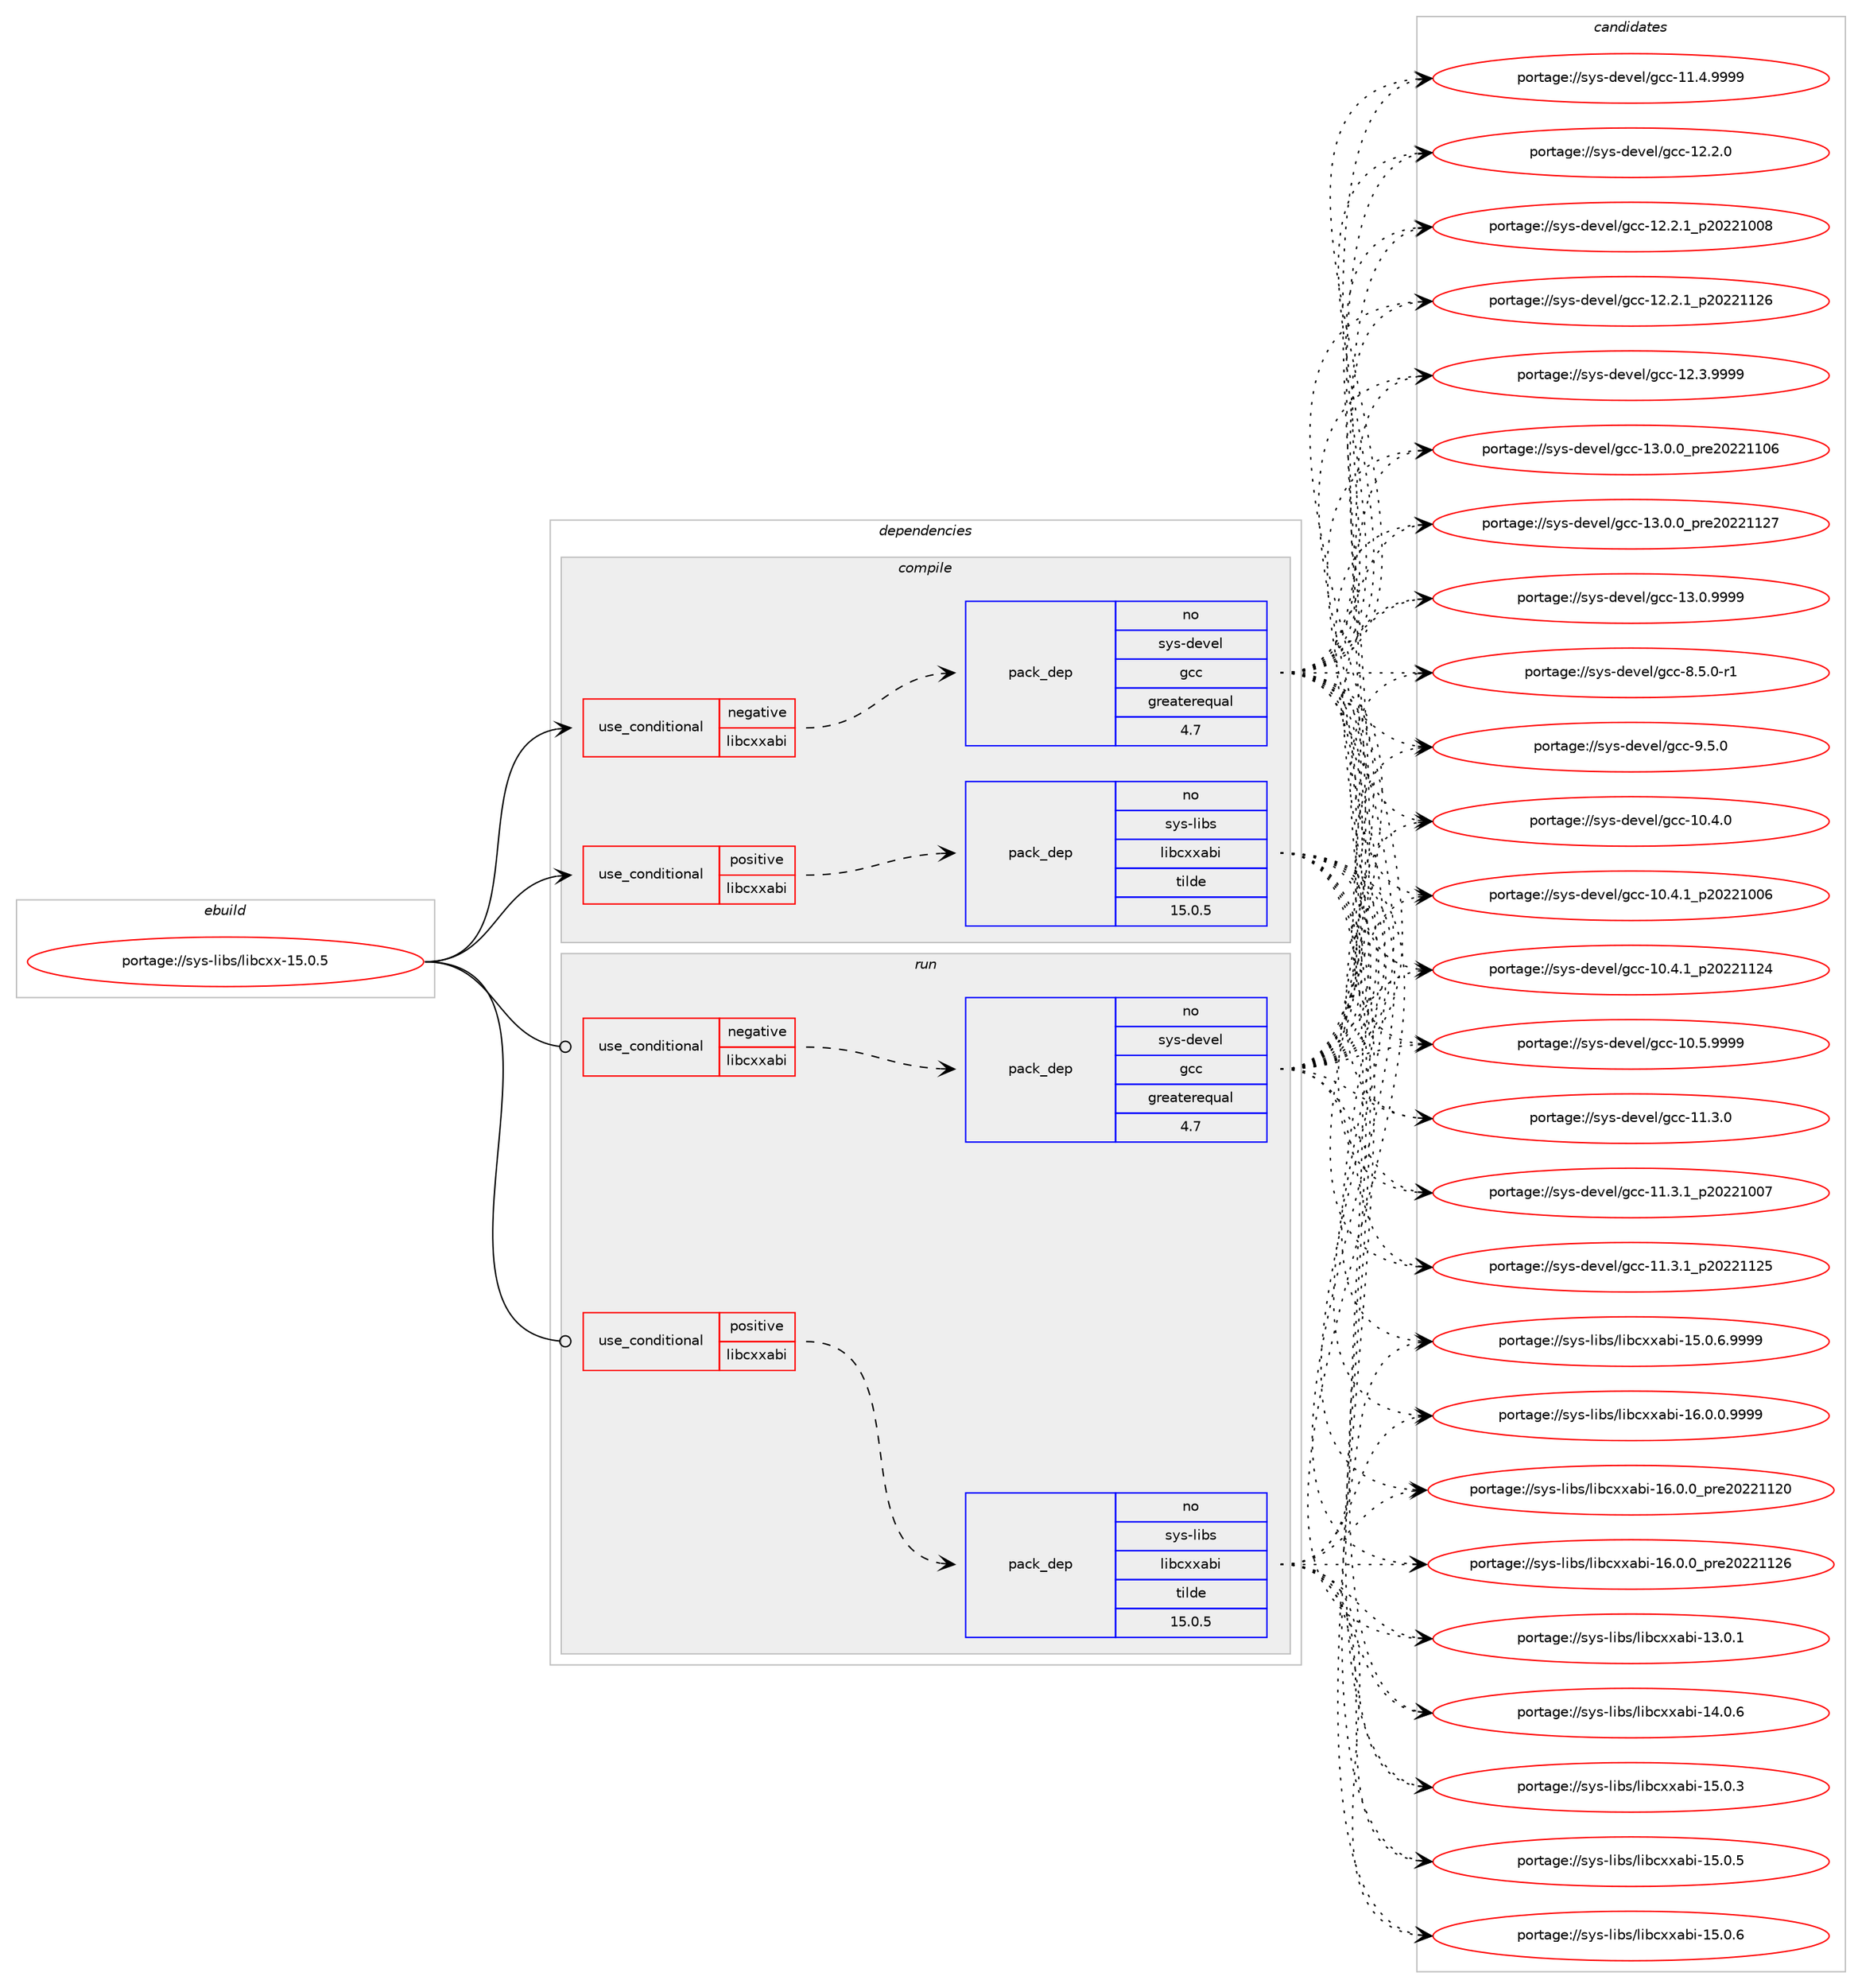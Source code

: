 digraph prolog {

# *************
# Graph options
# *************

newrank=true;
concentrate=true;
compound=true;
graph [rankdir=LR,fontname=Helvetica,fontsize=10,ranksep=1.5];#, ranksep=2.5, nodesep=0.2];
edge  [arrowhead=vee];
node  [fontname=Helvetica,fontsize=10];

# **********
# The ebuild
# **********

subgraph cluster_leftcol {
color=gray;
label=<<i>ebuild</i>>;
id [label="portage://sys-libs/libcxx-15.0.5", color=red, width=4, href="../sys-libs/libcxx-15.0.5.svg"];
}

# ****************
# The dependencies
# ****************

subgraph cluster_midcol {
color=gray;
label=<<i>dependencies</i>>;
subgraph cluster_compile {
fillcolor="#eeeeee";
style=filled;
label=<<i>compile</i>>;
subgraph cond1407 {
dependency2958 [label=<<TABLE BORDER="0" CELLBORDER="1" CELLSPACING="0" CELLPADDING="4"><TR><TD ROWSPAN="3" CELLPADDING="10">use_conditional</TD></TR><TR><TD>negative</TD></TR><TR><TD>libcxxabi</TD></TR></TABLE>>, shape=none, color=red];
subgraph pack1531 {
dependency2959 [label=<<TABLE BORDER="0" CELLBORDER="1" CELLSPACING="0" CELLPADDING="4" WIDTH="220"><TR><TD ROWSPAN="6" CELLPADDING="30">pack_dep</TD></TR><TR><TD WIDTH="110">no</TD></TR><TR><TD>sys-devel</TD></TR><TR><TD>gcc</TD></TR><TR><TD>greaterequal</TD></TR><TR><TD>4.7</TD></TR></TABLE>>, shape=none, color=blue];
}
dependency2958:e -> dependency2959:w [weight=20,style="dashed",arrowhead="vee"];
}
id:e -> dependency2958:w [weight=20,style="solid",arrowhead="vee"];
subgraph cond1408 {
dependency2960 [label=<<TABLE BORDER="0" CELLBORDER="1" CELLSPACING="0" CELLPADDING="4"><TR><TD ROWSPAN="3" CELLPADDING="10">use_conditional</TD></TR><TR><TD>positive</TD></TR><TR><TD>libcxxabi</TD></TR></TABLE>>, shape=none, color=red];
subgraph pack1532 {
dependency2961 [label=<<TABLE BORDER="0" CELLBORDER="1" CELLSPACING="0" CELLPADDING="4" WIDTH="220"><TR><TD ROWSPAN="6" CELLPADDING="30">pack_dep</TD></TR><TR><TD WIDTH="110">no</TD></TR><TR><TD>sys-libs</TD></TR><TR><TD>libcxxabi</TD></TR><TR><TD>tilde</TD></TR><TR><TD>15.0.5</TD></TR></TABLE>>, shape=none, color=blue];
}
dependency2960:e -> dependency2961:w [weight=20,style="dashed",arrowhead="vee"];
}
id:e -> dependency2960:w [weight=20,style="solid",arrowhead="vee"];
# *** BEGIN UNKNOWN DEPENDENCY TYPE (TODO) ***
# id -> package_dependency(portage://sys-libs/libcxx-15.0.5,install,no,sys-devel,llvm,none,[,,],[slot(15)],[])
# *** END UNKNOWN DEPENDENCY TYPE (TODO) ***

# *** BEGIN UNKNOWN DEPENDENCY TYPE (TODO) ***
# id -> package_dependency(portage://sys-libs/libcxx-15.0.5,install,strong,sys-devel,llvm,none,[,,],[slot(0)],[])
# *** END UNKNOWN DEPENDENCY TYPE (TODO) ***

}
subgraph cluster_compileandrun {
fillcolor="#eeeeee";
style=filled;
label=<<i>compile and run</i>>;
}
subgraph cluster_run {
fillcolor="#eeeeee";
style=filled;
label=<<i>run</i>>;
subgraph cond1409 {
dependency2962 [label=<<TABLE BORDER="0" CELLBORDER="1" CELLSPACING="0" CELLPADDING="4"><TR><TD ROWSPAN="3" CELLPADDING="10">use_conditional</TD></TR><TR><TD>negative</TD></TR><TR><TD>libcxxabi</TD></TR></TABLE>>, shape=none, color=red];
subgraph pack1533 {
dependency2963 [label=<<TABLE BORDER="0" CELLBORDER="1" CELLSPACING="0" CELLPADDING="4" WIDTH="220"><TR><TD ROWSPAN="6" CELLPADDING="30">pack_dep</TD></TR><TR><TD WIDTH="110">no</TD></TR><TR><TD>sys-devel</TD></TR><TR><TD>gcc</TD></TR><TR><TD>greaterequal</TD></TR><TR><TD>4.7</TD></TR></TABLE>>, shape=none, color=blue];
}
dependency2962:e -> dependency2963:w [weight=20,style="dashed",arrowhead="vee"];
}
id:e -> dependency2962:w [weight=20,style="solid",arrowhead="odot"];
subgraph cond1410 {
dependency2964 [label=<<TABLE BORDER="0" CELLBORDER="1" CELLSPACING="0" CELLPADDING="4"><TR><TD ROWSPAN="3" CELLPADDING="10">use_conditional</TD></TR><TR><TD>positive</TD></TR><TR><TD>libcxxabi</TD></TR></TABLE>>, shape=none, color=red];
subgraph pack1534 {
dependency2965 [label=<<TABLE BORDER="0" CELLBORDER="1" CELLSPACING="0" CELLPADDING="4" WIDTH="220"><TR><TD ROWSPAN="6" CELLPADDING="30">pack_dep</TD></TR><TR><TD WIDTH="110">no</TD></TR><TR><TD>sys-libs</TD></TR><TR><TD>libcxxabi</TD></TR><TR><TD>tilde</TD></TR><TR><TD>15.0.5</TD></TR></TABLE>>, shape=none, color=blue];
}
dependency2964:e -> dependency2965:w [weight=20,style="dashed",arrowhead="vee"];
}
id:e -> dependency2964:w [weight=20,style="solid",arrowhead="odot"];
}
}

# **************
# The candidates
# **************

subgraph cluster_choices {
rank=same;
color=gray;
label=<<i>candidates</i>>;

subgraph choice1531 {
color=black;
nodesep=1;
choice1151211154510010111810110847103999945494846524648 [label="portage://sys-devel/gcc-10.4.0", color=red, width=4,href="../sys-devel/gcc-10.4.0.svg"];
choice1151211154510010111810110847103999945494846524649951125048505049484854 [label="portage://sys-devel/gcc-10.4.1_p20221006", color=red, width=4,href="../sys-devel/gcc-10.4.1_p20221006.svg"];
choice1151211154510010111810110847103999945494846524649951125048505049495052 [label="portage://sys-devel/gcc-10.4.1_p20221124", color=red, width=4,href="../sys-devel/gcc-10.4.1_p20221124.svg"];
choice1151211154510010111810110847103999945494846534657575757 [label="portage://sys-devel/gcc-10.5.9999", color=red, width=4,href="../sys-devel/gcc-10.5.9999.svg"];
choice1151211154510010111810110847103999945494946514648 [label="portage://sys-devel/gcc-11.3.0", color=red, width=4,href="../sys-devel/gcc-11.3.0.svg"];
choice1151211154510010111810110847103999945494946514649951125048505049484855 [label="portage://sys-devel/gcc-11.3.1_p20221007", color=red, width=4,href="../sys-devel/gcc-11.3.1_p20221007.svg"];
choice1151211154510010111810110847103999945494946514649951125048505049495053 [label="portage://sys-devel/gcc-11.3.1_p20221125", color=red, width=4,href="../sys-devel/gcc-11.3.1_p20221125.svg"];
choice1151211154510010111810110847103999945494946524657575757 [label="portage://sys-devel/gcc-11.4.9999", color=red, width=4,href="../sys-devel/gcc-11.4.9999.svg"];
choice1151211154510010111810110847103999945495046504648 [label="portage://sys-devel/gcc-12.2.0", color=red, width=4,href="../sys-devel/gcc-12.2.0.svg"];
choice1151211154510010111810110847103999945495046504649951125048505049484856 [label="portage://sys-devel/gcc-12.2.1_p20221008", color=red, width=4,href="../sys-devel/gcc-12.2.1_p20221008.svg"];
choice1151211154510010111810110847103999945495046504649951125048505049495054 [label="portage://sys-devel/gcc-12.2.1_p20221126", color=red, width=4,href="../sys-devel/gcc-12.2.1_p20221126.svg"];
choice1151211154510010111810110847103999945495046514657575757 [label="portage://sys-devel/gcc-12.3.9999", color=red, width=4,href="../sys-devel/gcc-12.3.9999.svg"];
choice1151211154510010111810110847103999945495146484648951121141015048505049494854 [label="portage://sys-devel/gcc-13.0.0_pre20221106", color=red, width=4,href="../sys-devel/gcc-13.0.0_pre20221106.svg"];
choice1151211154510010111810110847103999945495146484648951121141015048505049495055 [label="portage://sys-devel/gcc-13.0.0_pre20221127", color=red, width=4,href="../sys-devel/gcc-13.0.0_pre20221127.svg"];
choice1151211154510010111810110847103999945495146484657575757 [label="portage://sys-devel/gcc-13.0.9999", color=red, width=4,href="../sys-devel/gcc-13.0.9999.svg"];
choice115121115451001011181011084710399994556465346484511449 [label="portage://sys-devel/gcc-8.5.0-r1", color=red, width=4,href="../sys-devel/gcc-8.5.0-r1.svg"];
choice11512111545100101118101108471039999455746534648 [label="portage://sys-devel/gcc-9.5.0", color=red, width=4,href="../sys-devel/gcc-9.5.0.svg"];
dependency2959:e -> choice1151211154510010111810110847103999945494846524648:w [style=dotted,weight="100"];
dependency2959:e -> choice1151211154510010111810110847103999945494846524649951125048505049484854:w [style=dotted,weight="100"];
dependency2959:e -> choice1151211154510010111810110847103999945494846524649951125048505049495052:w [style=dotted,weight="100"];
dependency2959:e -> choice1151211154510010111810110847103999945494846534657575757:w [style=dotted,weight="100"];
dependency2959:e -> choice1151211154510010111810110847103999945494946514648:w [style=dotted,weight="100"];
dependency2959:e -> choice1151211154510010111810110847103999945494946514649951125048505049484855:w [style=dotted,weight="100"];
dependency2959:e -> choice1151211154510010111810110847103999945494946514649951125048505049495053:w [style=dotted,weight="100"];
dependency2959:e -> choice1151211154510010111810110847103999945494946524657575757:w [style=dotted,weight="100"];
dependency2959:e -> choice1151211154510010111810110847103999945495046504648:w [style=dotted,weight="100"];
dependency2959:e -> choice1151211154510010111810110847103999945495046504649951125048505049484856:w [style=dotted,weight="100"];
dependency2959:e -> choice1151211154510010111810110847103999945495046504649951125048505049495054:w [style=dotted,weight="100"];
dependency2959:e -> choice1151211154510010111810110847103999945495046514657575757:w [style=dotted,weight="100"];
dependency2959:e -> choice1151211154510010111810110847103999945495146484648951121141015048505049494854:w [style=dotted,weight="100"];
dependency2959:e -> choice1151211154510010111810110847103999945495146484648951121141015048505049495055:w [style=dotted,weight="100"];
dependency2959:e -> choice1151211154510010111810110847103999945495146484657575757:w [style=dotted,weight="100"];
dependency2959:e -> choice115121115451001011181011084710399994556465346484511449:w [style=dotted,weight="100"];
dependency2959:e -> choice11512111545100101118101108471039999455746534648:w [style=dotted,weight="100"];
}
subgraph choice1532 {
color=black;
nodesep=1;
choice1151211154510810598115471081059899120120979810545495146484649 [label="portage://sys-libs/libcxxabi-13.0.1", color=red, width=4,href="../sys-libs/libcxxabi-13.0.1.svg"];
choice1151211154510810598115471081059899120120979810545495246484654 [label="portage://sys-libs/libcxxabi-14.0.6", color=red, width=4,href="../sys-libs/libcxxabi-14.0.6.svg"];
choice1151211154510810598115471081059899120120979810545495346484651 [label="portage://sys-libs/libcxxabi-15.0.3", color=red, width=4,href="../sys-libs/libcxxabi-15.0.3.svg"];
choice1151211154510810598115471081059899120120979810545495346484653 [label="portage://sys-libs/libcxxabi-15.0.5", color=red, width=4,href="../sys-libs/libcxxabi-15.0.5.svg"];
choice1151211154510810598115471081059899120120979810545495346484654 [label="portage://sys-libs/libcxxabi-15.0.6", color=red, width=4,href="../sys-libs/libcxxabi-15.0.6.svg"];
choice11512111545108105981154710810598991201209798105454953464846544657575757 [label="portage://sys-libs/libcxxabi-15.0.6.9999", color=red, width=4,href="../sys-libs/libcxxabi-15.0.6.9999.svg"];
choice11512111545108105981154710810598991201209798105454954464846484657575757 [label="portage://sys-libs/libcxxabi-16.0.0.9999", color=red, width=4,href="../sys-libs/libcxxabi-16.0.0.9999.svg"];
choice1151211154510810598115471081059899120120979810545495446484648951121141015048505049495048 [label="portage://sys-libs/libcxxabi-16.0.0_pre20221120", color=red, width=4,href="../sys-libs/libcxxabi-16.0.0_pre20221120.svg"];
choice1151211154510810598115471081059899120120979810545495446484648951121141015048505049495054 [label="portage://sys-libs/libcxxabi-16.0.0_pre20221126", color=red, width=4,href="../sys-libs/libcxxabi-16.0.0_pre20221126.svg"];
dependency2961:e -> choice1151211154510810598115471081059899120120979810545495146484649:w [style=dotted,weight="100"];
dependency2961:e -> choice1151211154510810598115471081059899120120979810545495246484654:w [style=dotted,weight="100"];
dependency2961:e -> choice1151211154510810598115471081059899120120979810545495346484651:w [style=dotted,weight="100"];
dependency2961:e -> choice1151211154510810598115471081059899120120979810545495346484653:w [style=dotted,weight="100"];
dependency2961:e -> choice1151211154510810598115471081059899120120979810545495346484654:w [style=dotted,weight="100"];
dependency2961:e -> choice11512111545108105981154710810598991201209798105454953464846544657575757:w [style=dotted,weight="100"];
dependency2961:e -> choice11512111545108105981154710810598991201209798105454954464846484657575757:w [style=dotted,weight="100"];
dependency2961:e -> choice1151211154510810598115471081059899120120979810545495446484648951121141015048505049495048:w [style=dotted,weight="100"];
dependency2961:e -> choice1151211154510810598115471081059899120120979810545495446484648951121141015048505049495054:w [style=dotted,weight="100"];
}
subgraph choice1533 {
color=black;
nodesep=1;
choice1151211154510010111810110847103999945494846524648 [label="portage://sys-devel/gcc-10.4.0", color=red, width=4,href="../sys-devel/gcc-10.4.0.svg"];
choice1151211154510010111810110847103999945494846524649951125048505049484854 [label="portage://sys-devel/gcc-10.4.1_p20221006", color=red, width=4,href="../sys-devel/gcc-10.4.1_p20221006.svg"];
choice1151211154510010111810110847103999945494846524649951125048505049495052 [label="portage://sys-devel/gcc-10.4.1_p20221124", color=red, width=4,href="../sys-devel/gcc-10.4.1_p20221124.svg"];
choice1151211154510010111810110847103999945494846534657575757 [label="portage://sys-devel/gcc-10.5.9999", color=red, width=4,href="../sys-devel/gcc-10.5.9999.svg"];
choice1151211154510010111810110847103999945494946514648 [label="portage://sys-devel/gcc-11.3.0", color=red, width=4,href="../sys-devel/gcc-11.3.0.svg"];
choice1151211154510010111810110847103999945494946514649951125048505049484855 [label="portage://sys-devel/gcc-11.3.1_p20221007", color=red, width=4,href="../sys-devel/gcc-11.3.1_p20221007.svg"];
choice1151211154510010111810110847103999945494946514649951125048505049495053 [label="portage://sys-devel/gcc-11.3.1_p20221125", color=red, width=4,href="../sys-devel/gcc-11.3.1_p20221125.svg"];
choice1151211154510010111810110847103999945494946524657575757 [label="portage://sys-devel/gcc-11.4.9999", color=red, width=4,href="../sys-devel/gcc-11.4.9999.svg"];
choice1151211154510010111810110847103999945495046504648 [label="portage://sys-devel/gcc-12.2.0", color=red, width=4,href="../sys-devel/gcc-12.2.0.svg"];
choice1151211154510010111810110847103999945495046504649951125048505049484856 [label="portage://sys-devel/gcc-12.2.1_p20221008", color=red, width=4,href="../sys-devel/gcc-12.2.1_p20221008.svg"];
choice1151211154510010111810110847103999945495046504649951125048505049495054 [label="portage://sys-devel/gcc-12.2.1_p20221126", color=red, width=4,href="../sys-devel/gcc-12.2.1_p20221126.svg"];
choice1151211154510010111810110847103999945495046514657575757 [label="portage://sys-devel/gcc-12.3.9999", color=red, width=4,href="../sys-devel/gcc-12.3.9999.svg"];
choice1151211154510010111810110847103999945495146484648951121141015048505049494854 [label="portage://sys-devel/gcc-13.0.0_pre20221106", color=red, width=4,href="../sys-devel/gcc-13.0.0_pre20221106.svg"];
choice1151211154510010111810110847103999945495146484648951121141015048505049495055 [label="portage://sys-devel/gcc-13.0.0_pre20221127", color=red, width=4,href="../sys-devel/gcc-13.0.0_pre20221127.svg"];
choice1151211154510010111810110847103999945495146484657575757 [label="portage://sys-devel/gcc-13.0.9999", color=red, width=4,href="../sys-devel/gcc-13.0.9999.svg"];
choice115121115451001011181011084710399994556465346484511449 [label="portage://sys-devel/gcc-8.5.0-r1", color=red, width=4,href="../sys-devel/gcc-8.5.0-r1.svg"];
choice11512111545100101118101108471039999455746534648 [label="portage://sys-devel/gcc-9.5.0", color=red, width=4,href="../sys-devel/gcc-9.5.0.svg"];
dependency2963:e -> choice1151211154510010111810110847103999945494846524648:w [style=dotted,weight="100"];
dependency2963:e -> choice1151211154510010111810110847103999945494846524649951125048505049484854:w [style=dotted,weight="100"];
dependency2963:e -> choice1151211154510010111810110847103999945494846524649951125048505049495052:w [style=dotted,weight="100"];
dependency2963:e -> choice1151211154510010111810110847103999945494846534657575757:w [style=dotted,weight="100"];
dependency2963:e -> choice1151211154510010111810110847103999945494946514648:w [style=dotted,weight="100"];
dependency2963:e -> choice1151211154510010111810110847103999945494946514649951125048505049484855:w [style=dotted,weight="100"];
dependency2963:e -> choice1151211154510010111810110847103999945494946514649951125048505049495053:w [style=dotted,weight="100"];
dependency2963:e -> choice1151211154510010111810110847103999945494946524657575757:w [style=dotted,weight="100"];
dependency2963:e -> choice1151211154510010111810110847103999945495046504648:w [style=dotted,weight="100"];
dependency2963:e -> choice1151211154510010111810110847103999945495046504649951125048505049484856:w [style=dotted,weight="100"];
dependency2963:e -> choice1151211154510010111810110847103999945495046504649951125048505049495054:w [style=dotted,weight="100"];
dependency2963:e -> choice1151211154510010111810110847103999945495046514657575757:w [style=dotted,weight="100"];
dependency2963:e -> choice1151211154510010111810110847103999945495146484648951121141015048505049494854:w [style=dotted,weight="100"];
dependency2963:e -> choice1151211154510010111810110847103999945495146484648951121141015048505049495055:w [style=dotted,weight="100"];
dependency2963:e -> choice1151211154510010111810110847103999945495146484657575757:w [style=dotted,weight="100"];
dependency2963:e -> choice115121115451001011181011084710399994556465346484511449:w [style=dotted,weight="100"];
dependency2963:e -> choice11512111545100101118101108471039999455746534648:w [style=dotted,weight="100"];
}
subgraph choice1534 {
color=black;
nodesep=1;
choice1151211154510810598115471081059899120120979810545495146484649 [label="portage://sys-libs/libcxxabi-13.0.1", color=red, width=4,href="../sys-libs/libcxxabi-13.0.1.svg"];
choice1151211154510810598115471081059899120120979810545495246484654 [label="portage://sys-libs/libcxxabi-14.0.6", color=red, width=4,href="../sys-libs/libcxxabi-14.0.6.svg"];
choice1151211154510810598115471081059899120120979810545495346484651 [label="portage://sys-libs/libcxxabi-15.0.3", color=red, width=4,href="../sys-libs/libcxxabi-15.0.3.svg"];
choice1151211154510810598115471081059899120120979810545495346484653 [label="portage://sys-libs/libcxxabi-15.0.5", color=red, width=4,href="../sys-libs/libcxxabi-15.0.5.svg"];
choice1151211154510810598115471081059899120120979810545495346484654 [label="portage://sys-libs/libcxxabi-15.0.6", color=red, width=4,href="../sys-libs/libcxxabi-15.0.6.svg"];
choice11512111545108105981154710810598991201209798105454953464846544657575757 [label="portage://sys-libs/libcxxabi-15.0.6.9999", color=red, width=4,href="../sys-libs/libcxxabi-15.0.6.9999.svg"];
choice11512111545108105981154710810598991201209798105454954464846484657575757 [label="portage://sys-libs/libcxxabi-16.0.0.9999", color=red, width=4,href="../sys-libs/libcxxabi-16.0.0.9999.svg"];
choice1151211154510810598115471081059899120120979810545495446484648951121141015048505049495048 [label="portage://sys-libs/libcxxabi-16.0.0_pre20221120", color=red, width=4,href="../sys-libs/libcxxabi-16.0.0_pre20221120.svg"];
choice1151211154510810598115471081059899120120979810545495446484648951121141015048505049495054 [label="portage://sys-libs/libcxxabi-16.0.0_pre20221126", color=red, width=4,href="../sys-libs/libcxxabi-16.0.0_pre20221126.svg"];
dependency2965:e -> choice1151211154510810598115471081059899120120979810545495146484649:w [style=dotted,weight="100"];
dependency2965:e -> choice1151211154510810598115471081059899120120979810545495246484654:w [style=dotted,weight="100"];
dependency2965:e -> choice1151211154510810598115471081059899120120979810545495346484651:w [style=dotted,weight="100"];
dependency2965:e -> choice1151211154510810598115471081059899120120979810545495346484653:w [style=dotted,weight="100"];
dependency2965:e -> choice1151211154510810598115471081059899120120979810545495346484654:w [style=dotted,weight="100"];
dependency2965:e -> choice11512111545108105981154710810598991201209798105454953464846544657575757:w [style=dotted,weight="100"];
dependency2965:e -> choice11512111545108105981154710810598991201209798105454954464846484657575757:w [style=dotted,weight="100"];
dependency2965:e -> choice1151211154510810598115471081059899120120979810545495446484648951121141015048505049495048:w [style=dotted,weight="100"];
dependency2965:e -> choice1151211154510810598115471081059899120120979810545495446484648951121141015048505049495054:w [style=dotted,weight="100"];
}
}

}
